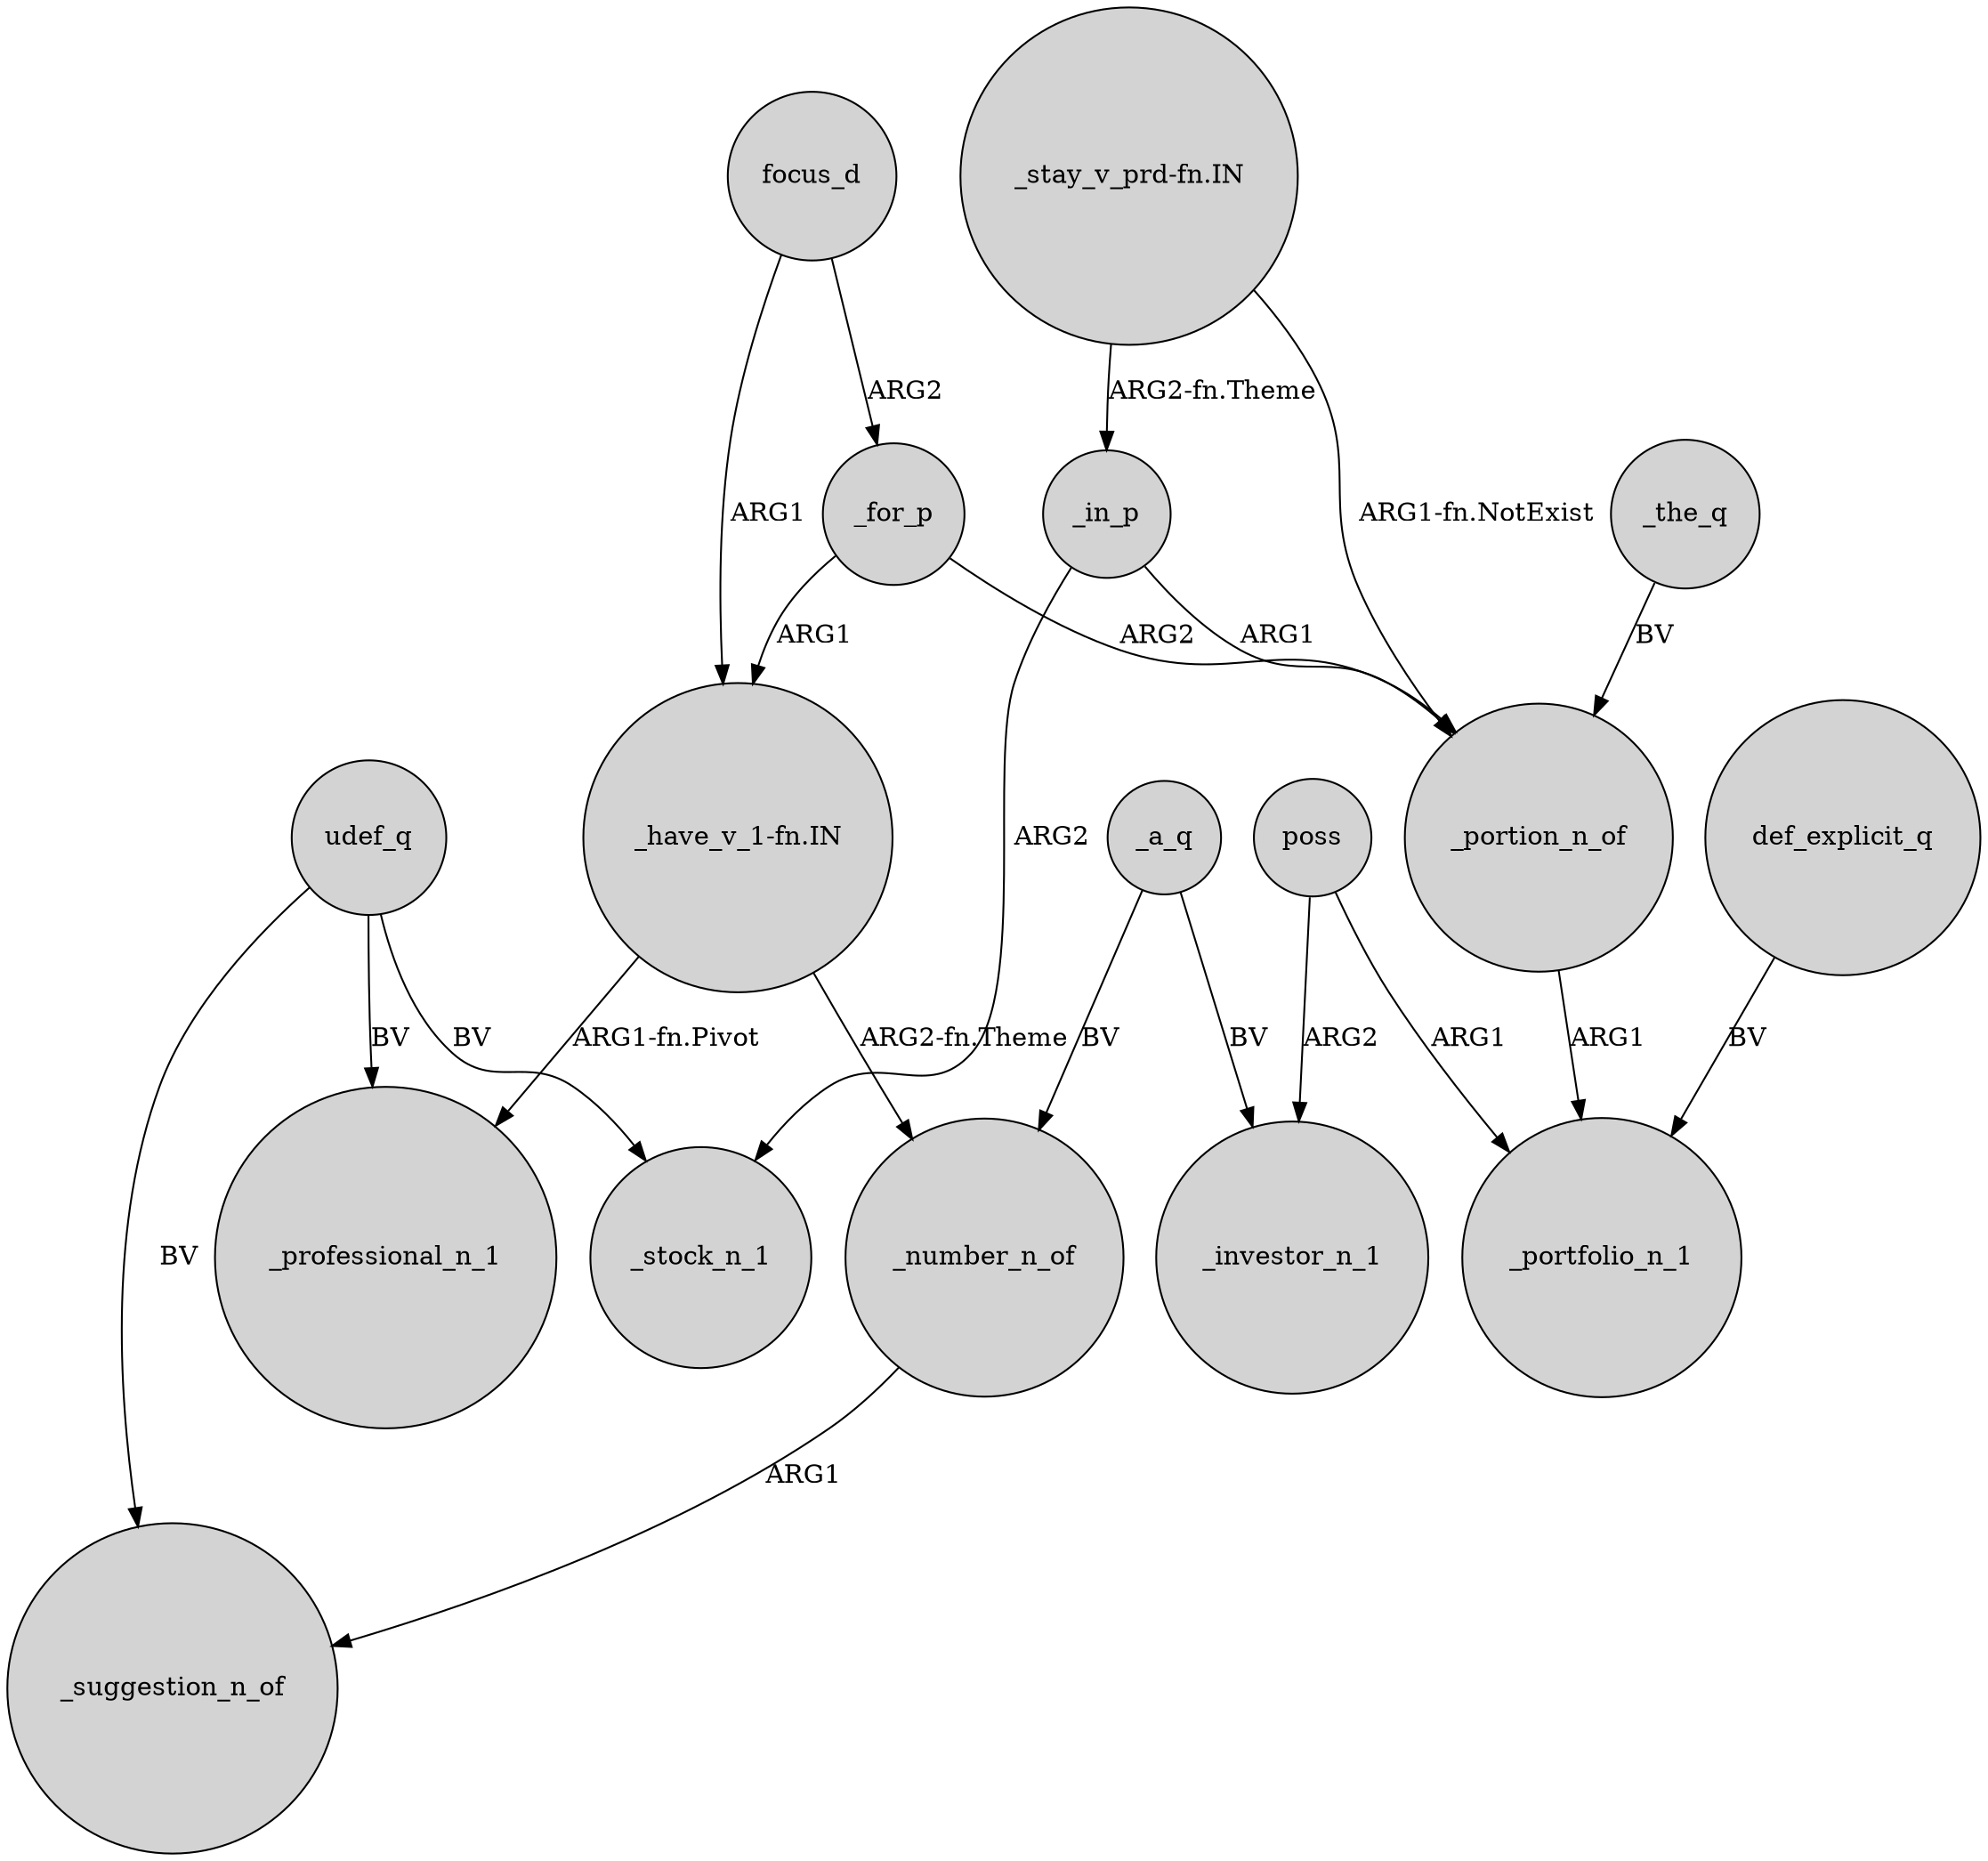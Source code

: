 digraph {
	node [shape=circle style=filled]
	focus_d -> "_have_v_1-fn.IN" [label=ARG1]
	poss -> _investor_n_1 [label=ARG2]
	_a_q -> _number_n_of [label=BV]
	"_have_v_1-fn.IN" -> _professional_n_1 [label="ARG1-fn.Pivot"]
	"_stay_v_prd-fn.IN" -> _in_p [label="ARG2-fn.Theme"]
	_portion_n_of -> _portfolio_n_1 [label=ARG1]
	"_have_v_1-fn.IN" -> _number_n_of [label="ARG2-fn.Theme"]
	poss -> _portfolio_n_1 [label=ARG1]
	def_explicit_q -> _portfolio_n_1 [label=BV]
	focus_d -> _for_p [label=ARG2]
	"_stay_v_prd-fn.IN" -> _portion_n_of [label="ARG1-fn.NotExist"]
	udef_q -> _suggestion_n_of [label=BV]
	_number_n_of -> _suggestion_n_of [label=ARG1]
	udef_q -> _stock_n_1 [label=BV]
	_in_p -> _portion_n_of [label=ARG1]
	udef_q -> _professional_n_1 [label=BV]
	_a_q -> _investor_n_1 [label=BV]
	_the_q -> _portion_n_of [label=BV]
	_for_p -> "_have_v_1-fn.IN" [label=ARG1]
	_in_p -> _stock_n_1 [label=ARG2]
	_for_p -> _portion_n_of [label=ARG2]
}
